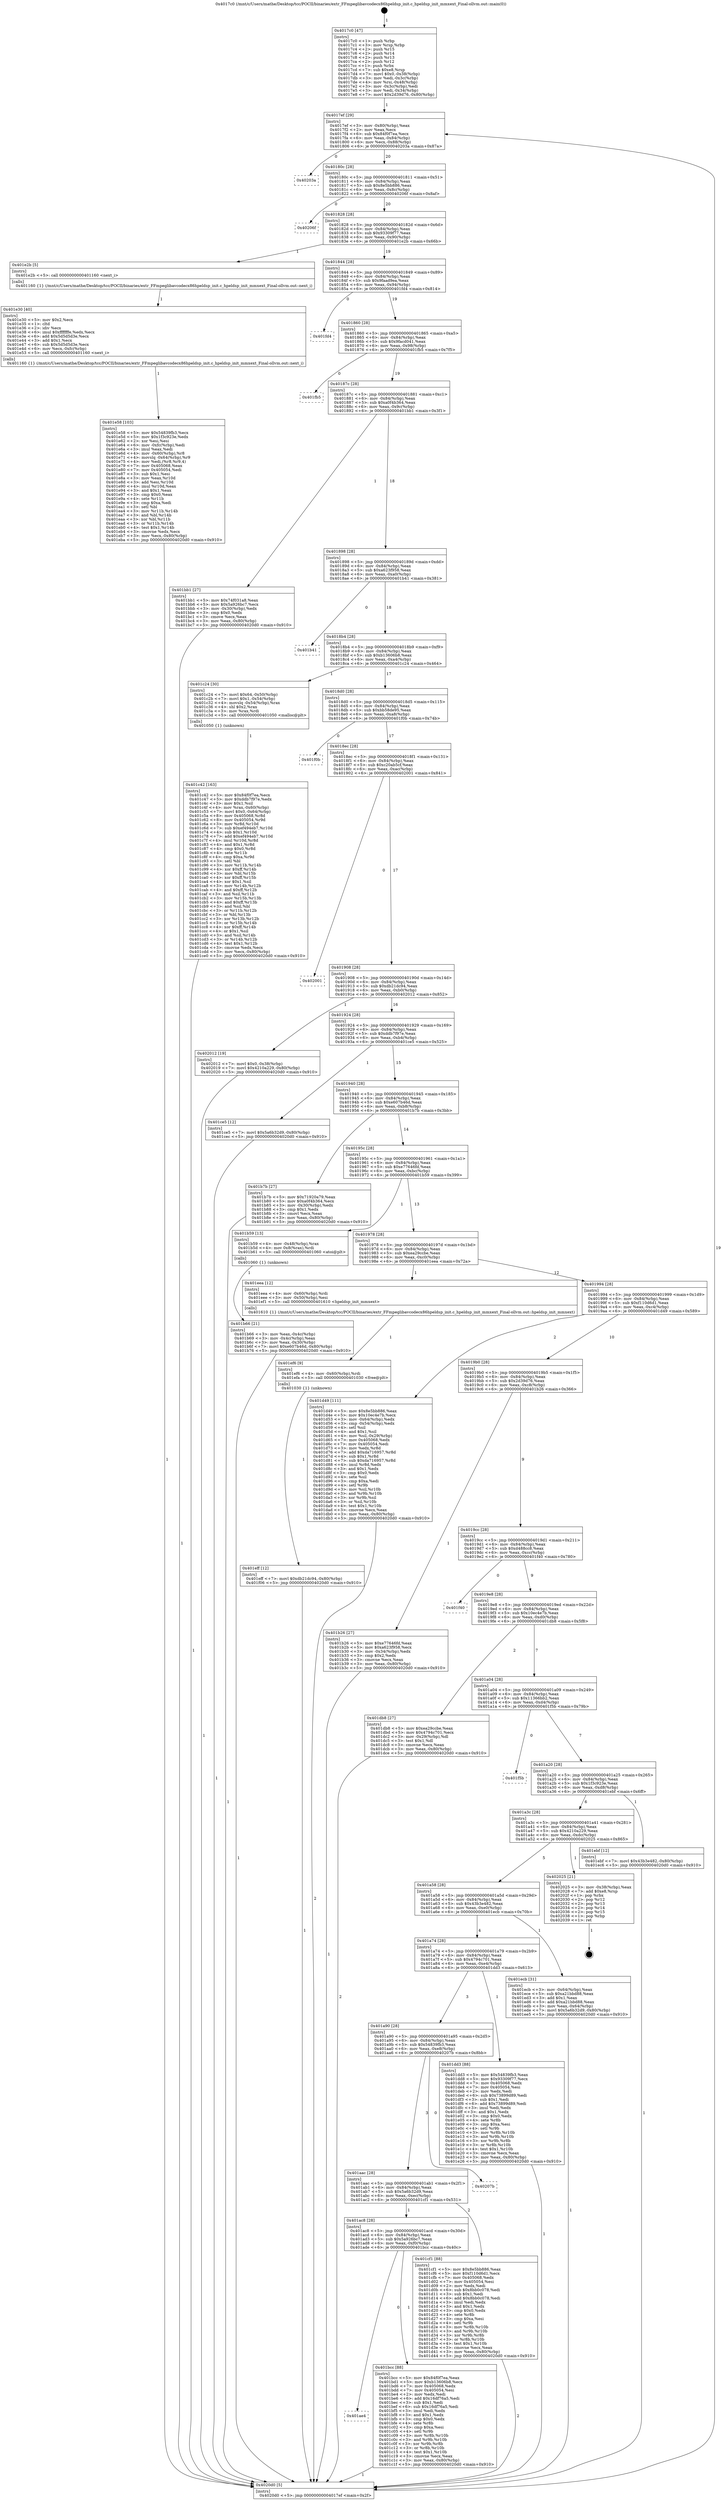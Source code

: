 digraph "0x4017c0" {
  label = "0x4017c0 (/mnt/c/Users/mathe/Desktop/tcc/POCII/binaries/extr_FFmpeglibavcodecx86hpeldsp_init.c_hpeldsp_init_mmxext_Final-ollvm.out::main(0))"
  labelloc = "t"
  node[shape=record]

  Entry [label="",width=0.3,height=0.3,shape=circle,fillcolor=black,style=filled]
  "0x4017ef" [label="{
     0x4017ef [29]\l
     | [instrs]\l
     &nbsp;&nbsp;0x4017ef \<+3\>: mov -0x80(%rbp),%eax\l
     &nbsp;&nbsp;0x4017f2 \<+2\>: mov %eax,%ecx\l
     &nbsp;&nbsp;0x4017f4 \<+6\>: sub $0x84f0f7ea,%ecx\l
     &nbsp;&nbsp;0x4017fa \<+6\>: mov %eax,-0x84(%rbp)\l
     &nbsp;&nbsp;0x401800 \<+6\>: mov %ecx,-0x88(%rbp)\l
     &nbsp;&nbsp;0x401806 \<+6\>: je 000000000040203a \<main+0x87a\>\l
  }"]
  "0x40203a" [label="{
     0x40203a\l
  }", style=dashed]
  "0x40180c" [label="{
     0x40180c [28]\l
     | [instrs]\l
     &nbsp;&nbsp;0x40180c \<+5\>: jmp 0000000000401811 \<main+0x51\>\l
     &nbsp;&nbsp;0x401811 \<+6\>: mov -0x84(%rbp),%eax\l
     &nbsp;&nbsp;0x401817 \<+5\>: sub $0x8e5bb886,%eax\l
     &nbsp;&nbsp;0x40181c \<+6\>: mov %eax,-0x8c(%rbp)\l
     &nbsp;&nbsp;0x401822 \<+6\>: je 000000000040206f \<main+0x8af\>\l
  }"]
  Exit [label="",width=0.3,height=0.3,shape=circle,fillcolor=black,style=filled,peripheries=2]
  "0x40206f" [label="{
     0x40206f\l
  }", style=dashed]
  "0x401828" [label="{
     0x401828 [28]\l
     | [instrs]\l
     &nbsp;&nbsp;0x401828 \<+5\>: jmp 000000000040182d \<main+0x6d\>\l
     &nbsp;&nbsp;0x40182d \<+6\>: mov -0x84(%rbp),%eax\l
     &nbsp;&nbsp;0x401833 \<+5\>: sub $0x93309f77,%eax\l
     &nbsp;&nbsp;0x401838 \<+6\>: mov %eax,-0x90(%rbp)\l
     &nbsp;&nbsp;0x40183e \<+6\>: je 0000000000401e2b \<main+0x66b\>\l
  }"]
  "0x401eff" [label="{
     0x401eff [12]\l
     | [instrs]\l
     &nbsp;&nbsp;0x401eff \<+7\>: movl $0xdb21dc94,-0x80(%rbp)\l
     &nbsp;&nbsp;0x401f06 \<+5\>: jmp 00000000004020d0 \<main+0x910\>\l
  }"]
  "0x401e2b" [label="{
     0x401e2b [5]\l
     | [instrs]\l
     &nbsp;&nbsp;0x401e2b \<+5\>: call 0000000000401160 \<next_i\>\l
     | [calls]\l
     &nbsp;&nbsp;0x401160 \{1\} (/mnt/c/Users/mathe/Desktop/tcc/POCII/binaries/extr_FFmpeglibavcodecx86hpeldsp_init.c_hpeldsp_init_mmxext_Final-ollvm.out::next_i)\l
  }"]
  "0x401844" [label="{
     0x401844 [28]\l
     | [instrs]\l
     &nbsp;&nbsp;0x401844 \<+5\>: jmp 0000000000401849 \<main+0x89\>\l
     &nbsp;&nbsp;0x401849 \<+6\>: mov -0x84(%rbp),%eax\l
     &nbsp;&nbsp;0x40184f \<+5\>: sub $0x9faad9ea,%eax\l
     &nbsp;&nbsp;0x401854 \<+6\>: mov %eax,-0x94(%rbp)\l
     &nbsp;&nbsp;0x40185a \<+6\>: je 0000000000401fd4 \<main+0x814\>\l
  }"]
  "0x401ef6" [label="{
     0x401ef6 [9]\l
     | [instrs]\l
     &nbsp;&nbsp;0x401ef6 \<+4\>: mov -0x60(%rbp),%rdi\l
     &nbsp;&nbsp;0x401efa \<+5\>: call 0000000000401030 \<free@plt\>\l
     | [calls]\l
     &nbsp;&nbsp;0x401030 \{1\} (unknown)\l
  }"]
  "0x401fd4" [label="{
     0x401fd4\l
  }", style=dashed]
  "0x401860" [label="{
     0x401860 [28]\l
     | [instrs]\l
     &nbsp;&nbsp;0x401860 \<+5\>: jmp 0000000000401865 \<main+0xa5\>\l
     &nbsp;&nbsp;0x401865 \<+6\>: mov -0x84(%rbp),%eax\l
     &nbsp;&nbsp;0x40186b \<+5\>: sub $0x9facd041,%eax\l
     &nbsp;&nbsp;0x401870 \<+6\>: mov %eax,-0x98(%rbp)\l
     &nbsp;&nbsp;0x401876 \<+6\>: je 0000000000401fb5 \<main+0x7f5\>\l
  }"]
  "0x401e58" [label="{
     0x401e58 [103]\l
     | [instrs]\l
     &nbsp;&nbsp;0x401e58 \<+5\>: mov $0x54839fb3,%ecx\l
     &nbsp;&nbsp;0x401e5d \<+5\>: mov $0x1f3c923e,%edx\l
     &nbsp;&nbsp;0x401e62 \<+2\>: xor %esi,%esi\l
     &nbsp;&nbsp;0x401e64 \<+6\>: mov -0xfc(%rbp),%edi\l
     &nbsp;&nbsp;0x401e6a \<+3\>: imul %eax,%edi\l
     &nbsp;&nbsp;0x401e6d \<+4\>: mov -0x60(%rbp),%r8\l
     &nbsp;&nbsp;0x401e71 \<+4\>: movslq -0x64(%rbp),%r9\l
     &nbsp;&nbsp;0x401e75 \<+4\>: mov %edi,(%r8,%r9,4)\l
     &nbsp;&nbsp;0x401e79 \<+7\>: mov 0x405068,%eax\l
     &nbsp;&nbsp;0x401e80 \<+7\>: mov 0x405054,%edi\l
     &nbsp;&nbsp;0x401e87 \<+3\>: sub $0x1,%esi\l
     &nbsp;&nbsp;0x401e8a \<+3\>: mov %eax,%r10d\l
     &nbsp;&nbsp;0x401e8d \<+3\>: add %esi,%r10d\l
     &nbsp;&nbsp;0x401e90 \<+4\>: imul %r10d,%eax\l
     &nbsp;&nbsp;0x401e94 \<+3\>: and $0x1,%eax\l
     &nbsp;&nbsp;0x401e97 \<+3\>: cmp $0x0,%eax\l
     &nbsp;&nbsp;0x401e9a \<+4\>: sete %r11b\l
     &nbsp;&nbsp;0x401e9e \<+3\>: cmp $0xa,%edi\l
     &nbsp;&nbsp;0x401ea1 \<+3\>: setl %bl\l
     &nbsp;&nbsp;0x401ea4 \<+3\>: mov %r11b,%r14b\l
     &nbsp;&nbsp;0x401ea7 \<+3\>: and %bl,%r14b\l
     &nbsp;&nbsp;0x401eaa \<+3\>: xor %bl,%r11b\l
     &nbsp;&nbsp;0x401ead \<+3\>: or %r11b,%r14b\l
     &nbsp;&nbsp;0x401eb0 \<+4\>: test $0x1,%r14b\l
     &nbsp;&nbsp;0x401eb4 \<+3\>: cmovne %edx,%ecx\l
     &nbsp;&nbsp;0x401eb7 \<+3\>: mov %ecx,-0x80(%rbp)\l
     &nbsp;&nbsp;0x401eba \<+5\>: jmp 00000000004020d0 \<main+0x910\>\l
  }"]
  "0x401fb5" [label="{
     0x401fb5\l
  }", style=dashed]
  "0x40187c" [label="{
     0x40187c [28]\l
     | [instrs]\l
     &nbsp;&nbsp;0x40187c \<+5\>: jmp 0000000000401881 \<main+0xc1\>\l
     &nbsp;&nbsp;0x401881 \<+6\>: mov -0x84(%rbp),%eax\l
     &nbsp;&nbsp;0x401887 \<+5\>: sub $0xa0f4b364,%eax\l
     &nbsp;&nbsp;0x40188c \<+6\>: mov %eax,-0x9c(%rbp)\l
     &nbsp;&nbsp;0x401892 \<+6\>: je 0000000000401bb1 \<main+0x3f1\>\l
  }"]
  "0x401e30" [label="{
     0x401e30 [40]\l
     | [instrs]\l
     &nbsp;&nbsp;0x401e30 \<+5\>: mov $0x2,%ecx\l
     &nbsp;&nbsp;0x401e35 \<+1\>: cltd\l
     &nbsp;&nbsp;0x401e36 \<+2\>: idiv %ecx\l
     &nbsp;&nbsp;0x401e38 \<+6\>: imul $0xfffffffe,%edx,%ecx\l
     &nbsp;&nbsp;0x401e3e \<+6\>: add $0x5d5d5d3e,%ecx\l
     &nbsp;&nbsp;0x401e44 \<+3\>: add $0x1,%ecx\l
     &nbsp;&nbsp;0x401e47 \<+6\>: sub $0x5d5d5d3e,%ecx\l
     &nbsp;&nbsp;0x401e4d \<+6\>: mov %ecx,-0xfc(%rbp)\l
     &nbsp;&nbsp;0x401e53 \<+5\>: call 0000000000401160 \<next_i\>\l
     | [calls]\l
     &nbsp;&nbsp;0x401160 \{1\} (/mnt/c/Users/mathe/Desktop/tcc/POCII/binaries/extr_FFmpeglibavcodecx86hpeldsp_init.c_hpeldsp_init_mmxext_Final-ollvm.out::next_i)\l
  }"]
  "0x401bb1" [label="{
     0x401bb1 [27]\l
     | [instrs]\l
     &nbsp;&nbsp;0x401bb1 \<+5\>: mov $0x74f031a8,%eax\l
     &nbsp;&nbsp;0x401bb6 \<+5\>: mov $0x5a926bc7,%ecx\l
     &nbsp;&nbsp;0x401bbb \<+3\>: mov -0x30(%rbp),%edx\l
     &nbsp;&nbsp;0x401bbe \<+3\>: cmp $0x0,%edx\l
     &nbsp;&nbsp;0x401bc1 \<+3\>: cmove %ecx,%eax\l
     &nbsp;&nbsp;0x401bc4 \<+3\>: mov %eax,-0x80(%rbp)\l
     &nbsp;&nbsp;0x401bc7 \<+5\>: jmp 00000000004020d0 \<main+0x910\>\l
  }"]
  "0x401898" [label="{
     0x401898 [28]\l
     | [instrs]\l
     &nbsp;&nbsp;0x401898 \<+5\>: jmp 000000000040189d \<main+0xdd\>\l
     &nbsp;&nbsp;0x40189d \<+6\>: mov -0x84(%rbp),%eax\l
     &nbsp;&nbsp;0x4018a3 \<+5\>: sub $0xa623f958,%eax\l
     &nbsp;&nbsp;0x4018a8 \<+6\>: mov %eax,-0xa0(%rbp)\l
     &nbsp;&nbsp;0x4018ae \<+6\>: je 0000000000401b41 \<main+0x381\>\l
  }"]
  "0x401c42" [label="{
     0x401c42 [163]\l
     | [instrs]\l
     &nbsp;&nbsp;0x401c42 \<+5\>: mov $0x84f0f7ea,%ecx\l
     &nbsp;&nbsp;0x401c47 \<+5\>: mov $0xddb7f97e,%edx\l
     &nbsp;&nbsp;0x401c4c \<+3\>: mov $0x1,%sil\l
     &nbsp;&nbsp;0x401c4f \<+4\>: mov %rax,-0x60(%rbp)\l
     &nbsp;&nbsp;0x401c53 \<+7\>: movl $0x0,-0x64(%rbp)\l
     &nbsp;&nbsp;0x401c5a \<+8\>: mov 0x405068,%r8d\l
     &nbsp;&nbsp;0x401c62 \<+8\>: mov 0x405054,%r9d\l
     &nbsp;&nbsp;0x401c6a \<+3\>: mov %r8d,%r10d\l
     &nbsp;&nbsp;0x401c6d \<+7\>: sub $0xef494eb7,%r10d\l
     &nbsp;&nbsp;0x401c74 \<+4\>: sub $0x1,%r10d\l
     &nbsp;&nbsp;0x401c78 \<+7\>: add $0xef494eb7,%r10d\l
     &nbsp;&nbsp;0x401c7f \<+4\>: imul %r10d,%r8d\l
     &nbsp;&nbsp;0x401c83 \<+4\>: and $0x1,%r8d\l
     &nbsp;&nbsp;0x401c87 \<+4\>: cmp $0x0,%r8d\l
     &nbsp;&nbsp;0x401c8b \<+4\>: sete %r11b\l
     &nbsp;&nbsp;0x401c8f \<+4\>: cmp $0xa,%r9d\l
     &nbsp;&nbsp;0x401c93 \<+3\>: setl %bl\l
     &nbsp;&nbsp;0x401c96 \<+3\>: mov %r11b,%r14b\l
     &nbsp;&nbsp;0x401c99 \<+4\>: xor $0xff,%r14b\l
     &nbsp;&nbsp;0x401c9d \<+3\>: mov %bl,%r15b\l
     &nbsp;&nbsp;0x401ca0 \<+4\>: xor $0xff,%r15b\l
     &nbsp;&nbsp;0x401ca4 \<+4\>: xor $0x1,%sil\l
     &nbsp;&nbsp;0x401ca8 \<+3\>: mov %r14b,%r12b\l
     &nbsp;&nbsp;0x401cab \<+4\>: and $0xff,%r12b\l
     &nbsp;&nbsp;0x401caf \<+3\>: and %sil,%r11b\l
     &nbsp;&nbsp;0x401cb2 \<+3\>: mov %r15b,%r13b\l
     &nbsp;&nbsp;0x401cb5 \<+4\>: and $0xff,%r13b\l
     &nbsp;&nbsp;0x401cb9 \<+3\>: and %sil,%bl\l
     &nbsp;&nbsp;0x401cbc \<+3\>: or %r11b,%r12b\l
     &nbsp;&nbsp;0x401cbf \<+3\>: or %bl,%r13b\l
     &nbsp;&nbsp;0x401cc2 \<+3\>: xor %r13b,%r12b\l
     &nbsp;&nbsp;0x401cc5 \<+3\>: or %r15b,%r14b\l
     &nbsp;&nbsp;0x401cc8 \<+4\>: xor $0xff,%r14b\l
     &nbsp;&nbsp;0x401ccc \<+4\>: or $0x1,%sil\l
     &nbsp;&nbsp;0x401cd0 \<+3\>: and %sil,%r14b\l
     &nbsp;&nbsp;0x401cd3 \<+3\>: or %r14b,%r12b\l
     &nbsp;&nbsp;0x401cd6 \<+4\>: test $0x1,%r12b\l
     &nbsp;&nbsp;0x401cda \<+3\>: cmovne %edx,%ecx\l
     &nbsp;&nbsp;0x401cdd \<+3\>: mov %ecx,-0x80(%rbp)\l
     &nbsp;&nbsp;0x401ce0 \<+5\>: jmp 00000000004020d0 \<main+0x910\>\l
  }"]
  "0x401b41" [label="{
     0x401b41\l
  }", style=dashed]
  "0x4018b4" [label="{
     0x4018b4 [28]\l
     | [instrs]\l
     &nbsp;&nbsp;0x4018b4 \<+5\>: jmp 00000000004018b9 \<main+0xf9\>\l
     &nbsp;&nbsp;0x4018b9 \<+6\>: mov -0x84(%rbp),%eax\l
     &nbsp;&nbsp;0x4018bf \<+5\>: sub $0xb13606b8,%eax\l
     &nbsp;&nbsp;0x4018c4 \<+6\>: mov %eax,-0xa4(%rbp)\l
     &nbsp;&nbsp;0x4018ca \<+6\>: je 0000000000401c24 \<main+0x464\>\l
  }"]
  "0x401ae4" [label="{
     0x401ae4\l
  }", style=dashed]
  "0x401c24" [label="{
     0x401c24 [30]\l
     | [instrs]\l
     &nbsp;&nbsp;0x401c24 \<+7\>: movl $0x64,-0x50(%rbp)\l
     &nbsp;&nbsp;0x401c2b \<+7\>: movl $0x1,-0x54(%rbp)\l
     &nbsp;&nbsp;0x401c32 \<+4\>: movslq -0x54(%rbp),%rax\l
     &nbsp;&nbsp;0x401c36 \<+4\>: shl $0x2,%rax\l
     &nbsp;&nbsp;0x401c3a \<+3\>: mov %rax,%rdi\l
     &nbsp;&nbsp;0x401c3d \<+5\>: call 0000000000401050 \<malloc@plt\>\l
     | [calls]\l
     &nbsp;&nbsp;0x401050 \{1\} (unknown)\l
  }"]
  "0x4018d0" [label="{
     0x4018d0 [28]\l
     | [instrs]\l
     &nbsp;&nbsp;0x4018d0 \<+5\>: jmp 00000000004018d5 \<main+0x115\>\l
     &nbsp;&nbsp;0x4018d5 \<+6\>: mov -0x84(%rbp),%eax\l
     &nbsp;&nbsp;0x4018db \<+5\>: sub $0xbb58de95,%eax\l
     &nbsp;&nbsp;0x4018e0 \<+6\>: mov %eax,-0xa8(%rbp)\l
     &nbsp;&nbsp;0x4018e6 \<+6\>: je 0000000000401f0b \<main+0x74b\>\l
  }"]
  "0x401bcc" [label="{
     0x401bcc [88]\l
     | [instrs]\l
     &nbsp;&nbsp;0x401bcc \<+5\>: mov $0x84f0f7ea,%eax\l
     &nbsp;&nbsp;0x401bd1 \<+5\>: mov $0xb13606b8,%ecx\l
     &nbsp;&nbsp;0x401bd6 \<+7\>: mov 0x405068,%edx\l
     &nbsp;&nbsp;0x401bdd \<+7\>: mov 0x405054,%esi\l
     &nbsp;&nbsp;0x401be4 \<+2\>: mov %edx,%edi\l
     &nbsp;&nbsp;0x401be6 \<+6\>: add $0x16df76a5,%edi\l
     &nbsp;&nbsp;0x401bec \<+3\>: sub $0x1,%edi\l
     &nbsp;&nbsp;0x401bef \<+6\>: sub $0x16df76a5,%edi\l
     &nbsp;&nbsp;0x401bf5 \<+3\>: imul %edi,%edx\l
     &nbsp;&nbsp;0x401bf8 \<+3\>: and $0x1,%edx\l
     &nbsp;&nbsp;0x401bfb \<+3\>: cmp $0x0,%edx\l
     &nbsp;&nbsp;0x401bfe \<+4\>: sete %r8b\l
     &nbsp;&nbsp;0x401c02 \<+3\>: cmp $0xa,%esi\l
     &nbsp;&nbsp;0x401c05 \<+4\>: setl %r9b\l
     &nbsp;&nbsp;0x401c09 \<+3\>: mov %r8b,%r10b\l
     &nbsp;&nbsp;0x401c0c \<+3\>: and %r9b,%r10b\l
     &nbsp;&nbsp;0x401c0f \<+3\>: xor %r9b,%r8b\l
     &nbsp;&nbsp;0x401c12 \<+3\>: or %r8b,%r10b\l
     &nbsp;&nbsp;0x401c15 \<+4\>: test $0x1,%r10b\l
     &nbsp;&nbsp;0x401c19 \<+3\>: cmovne %ecx,%eax\l
     &nbsp;&nbsp;0x401c1c \<+3\>: mov %eax,-0x80(%rbp)\l
     &nbsp;&nbsp;0x401c1f \<+5\>: jmp 00000000004020d0 \<main+0x910\>\l
  }"]
  "0x401f0b" [label="{
     0x401f0b\l
  }", style=dashed]
  "0x4018ec" [label="{
     0x4018ec [28]\l
     | [instrs]\l
     &nbsp;&nbsp;0x4018ec \<+5\>: jmp 00000000004018f1 \<main+0x131\>\l
     &nbsp;&nbsp;0x4018f1 \<+6\>: mov -0x84(%rbp),%eax\l
     &nbsp;&nbsp;0x4018f7 \<+5\>: sub $0xc20ab5cf,%eax\l
     &nbsp;&nbsp;0x4018fc \<+6\>: mov %eax,-0xac(%rbp)\l
     &nbsp;&nbsp;0x401902 \<+6\>: je 0000000000402001 \<main+0x841\>\l
  }"]
  "0x401ac8" [label="{
     0x401ac8 [28]\l
     | [instrs]\l
     &nbsp;&nbsp;0x401ac8 \<+5\>: jmp 0000000000401acd \<main+0x30d\>\l
     &nbsp;&nbsp;0x401acd \<+6\>: mov -0x84(%rbp),%eax\l
     &nbsp;&nbsp;0x401ad3 \<+5\>: sub $0x5a926bc7,%eax\l
     &nbsp;&nbsp;0x401ad8 \<+6\>: mov %eax,-0xf0(%rbp)\l
     &nbsp;&nbsp;0x401ade \<+6\>: je 0000000000401bcc \<main+0x40c\>\l
  }"]
  "0x402001" [label="{
     0x402001\l
  }", style=dashed]
  "0x401908" [label="{
     0x401908 [28]\l
     | [instrs]\l
     &nbsp;&nbsp;0x401908 \<+5\>: jmp 000000000040190d \<main+0x14d\>\l
     &nbsp;&nbsp;0x40190d \<+6\>: mov -0x84(%rbp),%eax\l
     &nbsp;&nbsp;0x401913 \<+5\>: sub $0xdb21dc94,%eax\l
     &nbsp;&nbsp;0x401918 \<+6\>: mov %eax,-0xb0(%rbp)\l
     &nbsp;&nbsp;0x40191e \<+6\>: je 0000000000402012 \<main+0x852\>\l
  }"]
  "0x401cf1" [label="{
     0x401cf1 [88]\l
     | [instrs]\l
     &nbsp;&nbsp;0x401cf1 \<+5\>: mov $0x8e5bb886,%eax\l
     &nbsp;&nbsp;0x401cf6 \<+5\>: mov $0xf110d6d1,%ecx\l
     &nbsp;&nbsp;0x401cfb \<+7\>: mov 0x405068,%edx\l
     &nbsp;&nbsp;0x401d02 \<+7\>: mov 0x405054,%esi\l
     &nbsp;&nbsp;0x401d09 \<+2\>: mov %edx,%edi\l
     &nbsp;&nbsp;0x401d0b \<+6\>: sub $0x8bb0c078,%edi\l
     &nbsp;&nbsp;0x401d11 \<+3\>: sub $0x1,%edi\l
     &nbsp;&nbsp;0x401d14 \<+6\>: add $0x8bb0c078,%edi\l
     &nbsp;&nbsp;0x401d1a \<+3\>: imul %edi,%edx\l
     &nbsp;&nbsp;0x401d1d \<+3\>: and $0x1,%edx\l
     &nbsp;&nbsp;0x401d20 \<+3\>: cmp $0x0,%edx\l
     &nbsp;&nbsp;0x401d23 \<+4\>: sete %r8b\l
     &nbsp;&nbsp;0x401d27 \<+3\>: cmp $0xa,%esi\l
     &nbsp;&nbsp;0x401d2a \<+4\>: setl %r9b\l
     &nbsp;&nbsp;0x401d2e \<+3\>: mov %r8b,%r10b\l
     &nbsp;&nbsp;0x401d31 \<+3\>: and %r9b,%r10b\l
     &nbsp;&nbsp;0x401d34 \<+3\>: xor %r9b,%r8b\l
     &nbsp;&nbsp;0x401d37 \<+3\>: or %r8b,%r10b\l
     &nbsp;&nbsp;0x401d3a \<+4\>: test $0x1,%r10b\l
     &nbsp;&nbsp;0x401d3e \<+3\>: cmovne %ecx,%eax\l
     &nbsp;&nbsp;0x401d41 \<+3\>: mov %eax,-0x80(%rbp)\l
     &nbsp;&nbsp;0x401d44 \<+5\>: jmp 00000000004020d0 \<main+0x910\>\l
  }"]
  "0x402012" [label="{
     0x402012 [19]\l
     | [instrs]\l
     &nbsp;&nbsp;0x402012 \<+7\>: movl $0x0,-0x38(%rbp)\l
     &nbsp;&nbsp;0x402019 \<+7\>: movl $0x4210a229,-0x80(%rbp)\l
     &nbsp;&nbsp;0x402020 \<+5\>: jmp 00000000004020d0 \<main+0x910\>\l
  }"]
  "0x401924" [label="{
     0x401924 [28]\l
     | [instrs]\l
     &nbsp;&nbsp;0x401924 \<+5\>: jmp 0000000000401929 \<main+0x169\>\l
     &nbsp;&nbsp;0x401929 \<+6\>: mov -0x84(%rbp),%eax\l
     &nbsp;&nbsp;0x40192f \<+5\>: sub $0xddb7f97e,%eax\l
     &nbsp;&nbsp;0x401934 \<+6\>: mov %eax,-0xb4(%rbp)\l
     &nbsp;&nbsp;0x40193a \<+6\>: je 0000000000401ce5 \<main+0x525\>\l
  }"]
  "0x401aac" [label="{
     0x401aac [28]\l
     | [instrs]\l
     &nbsp;&nbsp;0x401aac \<+5\>: jmp 0000000000401ab1 \<main+0x2f1\>\l
     &nbsp;&nbsp;0x401ab1 \<+6\>: mov -0x84(%rbp),%eax\l
     &nbsp;&nbsp;0x401ab7 \<+5\>: sub $0x5a6b32d9,%eax\l
     &nbsp;&nbsp;0x401abc \<+6\>: mov %eax,-0xec(%rbp)\l
     &nbsp;&nbsp;0x401ac2 \<+6\>: je 0000000000401cf1 \<main+0x531\>\l
  }"]
  "0x401ce5" [label="{
     0x401ce5 [12]\l
     | [instrs]\l
     &nbsp;&nbsp;0x401ce5 \<+7\>: movl $0x5a6b32d9,-0x80(%rbp)\l
     &nbsp;&nbsp;0x401cec \<+5\>: jmp 00000000004020d0 \<main+0x910\>\l
  }"]
  "0x401940" [label="{
     0x401940 [28]\l
     | [instrs]\l
     &nbsp;&nbsp;0x401940 \<+5\>: jmp 0000000000401945 \<main+0x185\>\l
     &nbsp;&nbsp;0x401945 \<+6\>: mov -0x84(%rbp),%eax\l
     &nbsp;&nbsp;0x40194b \<+5\>: sub $0xe607b46d,%eax\l
     &nbsp;&nbsp;0x401950 \<+6\>: mov %eax,-0xb8(%rbp)\l
     &nbsp;&nbsp;0x401956 \<+6\>: je 0000000000401b7b \<main+0x3bb\>\l
  }"]
  "0x40207b" [label="{
     0x40207b\l
  }", style=dashed]
  "0x401b7b" [label="{
     0x401b7b [27]\l
     | [instrs]\l
     &nbsp;&nbsp;0x401b7b \<+5\>: mov $0x71920a79,%eax\l
     &nbsp;&nbsp;0x401b80 \<+5\>: mov $0xa0f4b364,%ecx\l
     &nbsp;&nbsp;0x401b85 \<+3\>: mov -0x30(%rbp),%edx\l
     &nbsp;&nbsp;0x401b88 \<+3\>: cmp $0x1,%edx\l
     &nbsp;&nbsp;0x401b8b \<+3\>: cmovl %ecx,%eax\l
     &nbsp;&nbsp;0x401b8e \<+3\>: mov %eax,-0x80(%rbp)\l
     &nbsp;&nbsp;0x401b91 \<+5\>: jmp 00000000004020d0 \<main+0x910\>\l
  }"]
  "0x40195c" [label="{
     0x40195c [28]\l
     | [instrs]\l
     &nbsp;&nbsp;0x40195c \<+5\>: jmp 0000000000401961 \<main+0x1a1\>\l
     &nbsp;&nbsp;0x401961 \<+6\>: mov -0x84(%rbp),%eax\l
     &nbsp;&nbsp;0x401967 \<+5\>: sub $0xe77646fd,%eax\l
     &nbsp;&nbsp;0x40196c \<+6\>: mov %eax,-0xbc(%rbp)\l
     &nbsp;&nbsp;0x401972 \<+6\>: je 0000000000401b59 \<main+0x399\>\l
  }"]
  "0x401a90" [label="{
     0x401a90 [28]\l
     | [instrs]\l
     &nbsp;&nbsp;0x401a90 \<+5\>: jmp 0000000000401a95 \<main+0x2d5\>\l
     &nbsp;&nbsp;0x401a95 \<+6\>: mov -0x84(%rbp),%eax\l
     &nbsp;&nbsp;0x401a9b \<+5\>: sub $0x54839fb3,%eax\l
     &nbsp;&nbsp;0x401aa0 \<+6\>: mov %eax,-0xe8(%rbp)\l
     &nbsp;&nbsp;0x401aa6 \<+6\>: je 000000000040207b \<main+0x8bb\>\l
  }"]
  "0x401b59" [label="{
     0x401b59 [13]\l
     | [instrs]\l
     &nbsp;&nbsp;0x401b59 \<+4\>: mov -0x48(%rbp),%rax\l
     &nbsp;&nbsp;0x401b5d \<+4\>: mov 0x8(%rax),%rdi\l
     &nbsp;&nbsp;0x401b61 \<+5\>: call 0000000000401060 \<atoi@plt\>\l
     | [calls]\l
     &nbsp;&nbsp;0x401060 \{1\} (unknown)\l
  }"]
  "0x401978" [label="{
     0x401978 [28]\l
     | [instrs]\l
     &nbsp;&nbsp;0x401978 \<+5\>: jmp 000000000040197d \<main+0x1bd\>\l
     &nbsp;&nbsp;0x40197d \<+6\>: mov -0x84(%rbp),%eax\l
     &nbsp;&nbsp;0x401983 \<+5\>: sub $0xea29ccbe,%eax\l
     &nbsp;&nbsp;0x401988 \<+6\>: mov %eax,-0xc0(%rbp)\l
     &nbsp;&nbsp;0x40198e \<+6\>: je 0000000000401eea \<main+0x72a\>\l
  }"]
  "0x401dd3" [label="{
     0x401dd3 [88]\l
     | [instrs]\l
     &nbsp;&nbsp;0x401dd3 \<+5\>: mov $0x54839fb3,%eax\l
     &nbsp;&nbsp;0x401dd8 \<+5\>: mov $0x93309f77,%ecx\l
     &nbsp;&nbsp;0x401ddd \<+7\>: mov 0x405068,%edx\l
     &nbsp;&nbsp;0x401de4 \<+7\>: mov 0x405054,%esi\l
     &nbsp;&nbsp;0x401deb \<+2\>: mov %edx,%edi\l
     &nbsp;&nbsp;0x401ded \<+6\>: sub $0x73899d89,%edi\l
     &nbsp;&nbsp;0x401df3 \<+3\>: sub $0x1,%edi\l
     &nbsp;&nbsp;0x401df6 \<+6\>: add $0x73899d89,%edi\l
     &nbsp;&nbsp;0x401dfc \<+3\>: imul %edi,%edx\l
     &nbsp;&nbsp;0x401dff \<+3\>: and $0x1,%edx\l
     &nbsp;&nbsp;0x401e02 \<+3\>: cmp $0x0,%edx\l
     &nbsp;&nbsp;0x401e05 \<+4\>: sete %r8b\l
     &nbsp;&nbsp;0x401e09 \<+3\>: cmp $0xa,%esi\l
     &nbsp;&nbsp;0x401e0c \<+4\>: setl %r9b\l
     &nbsp;&nbsp;0x401e10 \<+3\>: mov %r8b,%r10b\l
     &nbsp;&nbsp;0x401e13 \<+3\>: and %r9b,%r10b\l
     &nbsp;&nbsp;0x401e16 \<+3\>: xor %r9b,%r8b\l
     &nbsp;&nbsp;0x401e19 \<+3\>: or %r8b,%r10b\l
     &nbsp;&nbsp;0x401e1c \<+4\>: test $0x1,%r10b\l
     &nbsp;&nbsp;0x401e20 \<+3\>: cmovne %ecx,%eax\l
     &nbsp;&nbsp;0x401e23 \<+3\>: mov %eax,-0x80(%rbp)\l
     &nbsp;&nbsp;0x401e26 \<+5\>: jmp 00000000004020d0 \<main+0x910\>\l
  }"]
  "0x401eea" [label="{
     0x401eea [12]\l
     | [instrs]\l
     &nbsp;&nbsp;0x401eea \<+4\>: mov -0x60(%rbp),%rdi\l
     &nbsp;&nbsp;0x401eee \<+3\>: mov -0x50(%rbp),%esi\l
     &nbsp;&nbsp;0x401ef1 \<+5\>: call 0000000000401610 \<hpeldsp_init_mmxext\>\l
     | [calls]\l
     &nbsp;&nbsp;0x401610 \{1\} (/mnt/c/Users/mathe/Desktop/tcc/POCII/binaries/extr_FFmpeglibavcodecx86hpeldsp_init.c_hpeldsp_init_mmxext_Final-ollvm.out::hpeldsp_init_mmxext)\l
  }"]
  "0x401994" [label="{
     0x401994 [28]\l
     | [instrs]\l
     &nbsp;&nbsp;0x401994 \<+5\>: jmp 0000000000401999 \<main+0x1d9\>\l
     &nbsp;&nbsp;0x401999 \<+6\>: mov -0x84(%rbp),%eax\l
     &nbsp;&nbsp;0x40199f \<+5\>: sub $0xf110d6d1,%eax\l
     &nbsp;&nbsp;0x4019a4 \<+6\>: mov %eax,-0xc4(%rbp)\l
     &nbsp;&nbsp;0x4019aa \<+6\>: je 0000000000401d49 \<main+0x589\>\l
  }"]
  "0x401a74" [label="{
     0x401a74 [28]\l
     | [instrs]\l
     &nbsp;&nbsp;0x401a74 \<+5\>: jmp 0000000000401a79 \<main+0x2b9\>\l
     &nbsp;&nbsp;0x401a79 \<+6\>: mov -0x84(%rbp),%eax\l
     &nbsp;&nbsp;0x401a7f \<+5\>: sub $0x4794c701,%eax\l
     &nbsp;&nbsp;0x401a84 \<+6\>: mov %eax,-0xe4(%rbp)\l
     &nbsp;&nbsp;0x401a8a \<+6\>: je 0000000000401dd3 \<main+0x613\>\l
  }"]
  "0x401d49" [label="{
     0x401d49 [111]\l
     | [instrs]\l
     &nbsp;&nbsp;0x401d49 \<+5\>: mov $0x8e5bb886,%eax\l
     &nbsp;&nbsp;0x401d4e \<+5\>: mov $0x10ec4e7b,%ecx\l
     &nbsp;&nbsp;0x401d53 \<+3\>: mov -0x64(%rbp),%edx\l
     &nbsp;&nbsp;0x401d56 \<+3\>: cmp -0x54(%rbp),%edx\l
     &nbsp;&nbsp;0x401d59 \<+4\>: setl %sil\l
     &nbsp;&nbsp;0x401d5d \<+4\>: and $0x1,%sil\l
     &nbsp;&nbsp;0x401d61 \<+4\>: mov %sil,-0x29(%rbp)\l
     &nbsp;&nbsp;0x401d65 \<+7\>: mov 0x405068,%edx\l
     &nbsp;&nbsp;0x401d6c \<+7\>: mov 0x405054,%edi\l
     &nbsp;&nbsp;0x401d73 \<+3\>: mov %edx,%r8d\l
     &nbsp;&nbsp;0x401d76 \<+7\>: add $0xda716957,%r8d\l
     &nbsp;&nbsp;0x401d7d \<+4\>: sub $0x1,%r8d\l
     &nbsp;&nbsp;0x401d81 \<+7\>: sub $0xda716957,%r8d\l
     &nbsp;&nbsp;0x401d88 \<+4\>: imul %r8d,%edx\l
     &nbsp;&nbsp;0x401d8c \<+3\>: and $0x1,%edx\l
     &nbsp;&nbsp;0x401d8f \<+3\>: cmp $0x0,%edx\l
     &nbsp;&nbsp;0x401d92 \<+4\>: sete %sil\l
     &nbsp;&nbsp;0x401d96 \<+3\>: cmp $0xa,%edi\l
     &nbsp;&nbsp;0x401d99 \<+4\>: setl %r9b\l
     &nbsp;&nbsp;0x401d9d \<+3\>: mov %sil,%r10b\l
     &nbsp;&nbsp;0x401da0 \<+3\>: and %r9b,%r10b\l
     &nbsp;&nbsp;0x401da3 \<+3\>: xor %r9b,%sil\l
     &nbsp;&nbsp;0x401da6 \<+3\>: or %sil,%r10b\l
     &nbsp;&nbsp;0x401da9 \<+4\>: test $0x1,%r10b\l
     &nbsp;&nbsp;0x401dad \<+3\>: cmovne %ecx,%eax\l
     &nbsp;&nbsp;0x401db0 \<+3\>: mov %eax,-0x80(%rbp)\l
     &nbsp;&nbsp;0x401db3 \<+5\>: jmp 00000000004020d0 \<main+0x910\>\l
  }"]
  "0x4019b0" [label="{
     0x4019b0 [28]\l
     | [instrs]\l
     &nbsp;&nbsp;0x4019b0 \<+5\>: jmp 00000000004019b5 \<main+0x1f5\>\l
     &nbsp;&nbsp;0x4019b5 \<+6\>: mov -0x84(%rbp),%eax\l
     &nbsp;&nbsp;0x4019bb \<+5\>: sub $0x2d39d76,%eax\l
     &nbsp;&nbsp;0x4019c0 \<+6\>: mov %eax,-0xc8(%rbp)\l
     &nbsp;&nbsp;0x4019c6 \<+6\>: je 0000000000401b26 \<main+0x366\>\l
  }"]
  "0x401ecb" [label="{
     0x401ecb [31]\l
     | [instrs]\l
     &nbsp;&nbsp;0x401ecb \<+3\>: mov -0x64(%rbp),%eax\l
     &nbsp;&nbsp;0x401ece \<+5\>: sub $0xa21bbd88,%eax\l
     &nbsp;&nbsp;0x401ed3 \<+3\>: add $0x1,%eax\l
     &nbsp;&nbsp;0x401ed6 \<+5\>: add $0xa21bbd88,%eax\l
     &nbsp;&nbsp;0x401edb \<+3\>: mov %eax,-0x64(%rbp)\l
     &nbsp;&nbsp;0x401ede \<+7\>: movl $0x5a6b32d9,-0x80(%rbp)\l
     &nbsp;&nbsp;0x401ee5 \<+5\>: jmp 00000000004020d0 \<main+0x910\>\l
  }"]
  "0x401b26" [label="{
     0x401b26 [27]\l
     | [instrs]\l
     &nbsp;&nbsp;0x401b26 \<+5\>: mov $0xe77646fd,%eax\l
     &nbsp;&nbsp;0x401b2b \<+5\>: mov $0xa623f958,%ecx\l
     &nbsp;&nbsp;0x401b30 \<+3\>: mov -0x34(%rbp),%edx\l
     &nbsp;&nbsp;0x401b33 \<+3\>: cmp $0x2,%edx\l
     &nbsp;&nbsp;0x401b36 \<+3\>: cmovne %ecx,%eax\l
     &nbsp;&nbsp;0x401b39 \<+3\>: mov %eax,-0x80(%rbp)\l
     &nbsp;&nbsp;0x401b3c \<+5\>: jmp 00000000004020d0 \<main+0x910\>\l
  }"]
  "0x4019cc" [label="{
     0x4019cc [28]\l
     | [instrs]\l
     &nbsp;&nbsp;0x4019cc \<+5\>: jmp 00000000004019d1 \<main+0x211\>\l
     &nbsp;&nbsp;0x4019d1 \<+6\>: mov -0x84(%rbp),%eax\l
     &nbsp;&nbsp;0x4019d7 \<+5\>: sub $0xd488cc8,%eax\l
     &nbsp;&nbsp;0x4019dc \<+6\>: mov %eax,-0xcc(%rbp)\l
     &nbsp;&nbsp;0x4019e2 \<+6\>: je 0000000000401f40 \<main+0x780\>\l
  }"]
  "0x4020d0" [label="{
     0x4020d0 [5]\l
     | [instrs]\l
     &nbsp;&nbsp;0x4020d0 \<+5\>: jmp 00000000004017ef \<main+0x2f\>\l
  }"]
  "0x4017c0" [label="{
     0x4017c0 [47]\l
     | [instrs]\l
     &nbsp;&nbsp;0x4017c0 \<+1\>: push %rbp\l
     &nbsp;&nbsp;0x4017c1 \<+3\>: mov %rsp,%rbp\l
     &nbsp;&nbsp;0x4017c4 \<+2\>: push %r15\l
     &nbsp;&nbsp;0x4017c6 \<+2\>: push %r14\l
     &nbsp;&nbsp;0x4017c8 \<+2\>: push %r13\l
     &nbsp;&nbsp;0x4017ca \<+2\>: push %r12\l
     &nbsp;&nbsp;0x4017cc \<+1\>: push %rbx\l
     &nbsp;&nbsp;0x4017cd \<+7\>: sub $0xe8,%rsp\l
     &nbsp;&nbsp;0x4017d4 \<+7\>: movl $0x0,-0x38(%rbp)\l
     &nbsp;&nbsp;0x4017db \<+3\>: mov %edi,-0x3c(%rbp)\l
     &nbsp;&nbsp;0x4017de \<+4\>: mov %rsi,-0x48(%rbp)\l
     &nbsp;&nbsp;0x4017e2 \<+3\>: mov -0x3c(%rbp),%edi\l
     &nbsp;&nbsp;0x4017e5 \<+3\>: mov %edi,-0x34(%rbp)\l
     &nbsp;&nbsp;0x4017e8 \<+7\>: movl $0x2d39d76,-0x80(%rbp)\l
  }"]
  "0x401b66" [label="{
     0x401b66 [21]\l
     | [instrs]\l
     &nbsp;&nbsp;0x401b66 \<+3\>: mov %eax,-0x4c(%rbp)\l
     &nbsp;&nbsp;0x401b69 \<+3\>: mov -0x4c(%rbp),%eax\l
     &nbsp;&nbsp;0x401b6c \<+3\>: mov %eax,-0x30(%rbp)\l
     &nbsp;&nbsp;0x401b6f \<+7\>: movl $0xe607b46d,-0x80(%rbp)\l
     &nbsp;&nbsp;0x401b76 \<+5\>: jmp 00000000004020d0 \<main+0x910\>\l
  }"]
  "0x401a58" [label="{
     0x401a58 [28]\l
     | [instrs]\l
     &nbsp;&nbsp;0x401a58 \<+5\>: jmp 0000000000401a5d \<main+0x29d\>\l
     &nbsp;&nbsp;0x401a5d \<+6\>: mov -0x84(%rbp),%eax\l
     &nbsp;&nbsp;0x401a63 \<+5\>: sub $0x43b3e482,%eax\l
     &nbsp;&nbsp;0x401a68 \<+6\>: mov %eax,-0xe0(%rbp)\l
     &nbsp;&nbsp;0x401a6e \<+6\>: je 0000000000401ecb \<main+0x70b\>\l
  }"]
  "0x401f40" [label="{
     0x401f40\l
  }", style=dashed]
  "0x4019e8" [label="{
     0x4019e8 [28]\l
     | [instrs]\l
     &nbsp;&nbsp;0x4019e8 \<+5\>: jmp 00000000004019ed \<main+0x22d\>\l
     &nbsp;&nbsp;0x4019ed \<+6\>: mov -0x84(%rbp),%eax\l
     &nbsp;&nbsp;0x4019f3 \<+5\>: sub $0x10ec4e7b,%eax\l
     &nbsp;&nbsp;0x4019f8 \<+6\>: mov %eax,-0xd0(%rbp)\l
     &nbsp;&nbsp;0x4019fe \<+6\>: je 0000000000401db8 \<main+0x5f8\>\l
  }"]
  "0x402025" [label="{
     0x402025 [21]\l
     | [instrs]\l
     &nbsp;&nbsp;0x402025 \<+3\>: mov -0x38(%rbp),%eax\l
     &nbsp;&nbsp;0x402028 \<+7\>: add $0xe8,%rsp\l
     &nbsp;&nbsp;0x40202f \<+1\>: pop %rbx\l
     &nbsp;&nbsp;0x402030 \<+2\>: pop %r12\l
     &nbsp;&nbsp;0x402032 \<+2\>: pop %r13\l
     &nbsp;&nbsp;0x402034 \<+2\>: pop %r14\l
     &nbsp;&nbsp;0x402036 \<+2\>: pop %r15\l
     &nbsp;&nbsp;0x402038 \<+1\>: pop %rbp\l
     &nbsp;&nbsp;0x402039 \<+1\>: ret\l
  }"]
  "0x401db8" [label="{
     0x401db8 [27]\l
     | [instrs]\l
     &nbsp;&nbsp;0x401db8 \<+5\>: mov $0xea29ccbe,%eax\l
     &nbsp;&nbsp;0x401dbd \<+5\>: mov $0x4794c701,%ecx\l
     &nbsp;&nbsp;0x401dc2 \<+3\>: mov -0x29(%rbp),%dl\l
     &nbsp;&nbsp;0x401dc5 \<+3\>: test $0x1,%dl\l
     &nbsp;&nbsp;0x401dc8 \<+3\>: cmovne %ecx,%eax\l
     &nbsp;&nbsp;0x401dcb \<+3\>: mov %eax,-0x80(%rbp)\l
     &nbsp;&nbsp;0x401dce \<+5\>: jmp 00000000004020d0 \<main+0x910\>\l
  }"]
  "0x401a04" [label="{
     0x401a04 [28]\l
     | [instrs]\l
     &nbsp;&nbsp;0x401a04 \<+5\>: jmp 0000000000401a09 \<main+0x249\>\l
     &nbsp;&nbsp;0x401a09 \<+6\>: mov -0x84(%rbp),%eax\l
     &nbsp;&nbsp;0x401a0f \<+5\>: sub $0x11366bb2,%eax\l
     &nbsp;&nbsp;0x401a14 \<+6\>: mov %eax,-0xd4(%rbp)\l
     &nbsp;&nbsp;0x401a1a \<+6\>: je 0000000000401f5b \<main+0x79b\>\l
  }"]
  "0x401a3c" [label="{
     0x401a3c [28]\l
     | [instrs]\l
     &nbsp;&nbsp;0x401a3c \<+5\>: jmp 0000000000401a41 \<main+0x281\>\l
     &nbsp;&nbsp;0x401a41 \<+6\>: mov -0x84(%rbp),%eax\l
     &nbsp;&nbsp;0x401a47 \<+5\>: sub $0x4210a229,%eax\l
     &nbsp;&nbsp;0x401a4c \<+6\>: mov %eax,-0xdc(%rbp)\l
     &nbsp;&nbsp;0x401a52 \<+6\>: je 0000000000402025 \<main+0x865\>\l
  }"]
  "0x401f5b" [label="{
     0x401f5b\l
  }", style=dashed]
  "0x401a20" [label="{
     0x401a20 [28]\l
     | [instrs]\l
     &nbsp;&nbsp;0x401a20 \<+5\>: jmp 0000000000401a25 \<main+0x265\>\l
     &nbsp;&nbsp;0x401a25 \<+6\>: mov -0x84(%rbp),%eax\l
     &nbsp;&nbsp;0x401a2b \<+5\>: sub $0x1f3c923e,%eax\l
     &nbsp;&nbsp;0x401a30 \<+6\>: mov %eax,-0xd8(%rbp)\l
     &nbsp;&nbsp;0x401a36 \<+6\>: je 0000000000401ebf \<main+0x6ff\>\l
  }"]
  "0x401ebf" [label="{
     0x401ebf [12]\l
     | [instrs]\l
     &nbsp;&nbsp;0x401ebf \<+7\>: movl $0x43b3e482,-0x80(%rbp)\l
     &nbsp;&nbsp;0x401ec6 \<+5\>: jmp 00000000004020d0 \<main+0x910\>\l
  }"]
  Entry -> "0x4017c0" [label=" 1"]
  "0x4017ef" -> "0x40203a" [label=" 0"]
  "0x4017ef" -> "0x40180c" [label=" 20"]
  "0x402025" -> Exit [label=" 1"]
  "0x40180c" -> "0x40206f" [label=" 0"]
  "0x40180c" -> "0x401828" [label=" 20"]
  "0x402012" -> "0x4020d0" [label=" 1"]
  "0x401828" -> "0x401e2b" [label=" 1"]
  "0x401828" -> "0x401844" [label=" 19"]
  "0x401eff" -> "0x4020d0" [label=" 1"]
  "0x401844" -> "0x401fd4" [label=" 0"]
  "0x401844" -> "0x401860" [label=" 19"]
  "0x401ef6" -> "0x401eff" [label=" 1"]
  "0x401860" -> "0x401fb5" [label=" 0"]
  "0x401860" -> "0x40187c" [label=" 19"]
  "0x401eea" -> "0x401ef6" [label=" 1"]
  "0x40187c" -> "0x401bb1" [label=" 1"]
  "0x40187c" -> "0x401898" [label=" 18"]
  "0x401ecb" -> "0x4020d0" [label=" 1"]
  "0x401898" -> "0x401b41" [label=" 0"]
  "0x401898" -> "0x4018b4" [label=" 18"]
  "0x401ebf" -> "0x4020d0" [label=" 1"]
  "0x4018b4" -> "0x401c24" [label=" 1"]
  "0x4018b4" -> "0x4018d0" [label=" 17"]
  "0x401e58" -> "0x4020d0" [label=" 1"]
  "0x4018d0" -> "0x401f0b" [label=" 0"]
  "0x4018d0" -> "0x4018ec" [label=" 17"]
  "0x401e30" -> "0x401e58" [label=" 1"]
  "0x4018ec" -> "0x402001" [label=" 0"]
  "0x4018ec" -> "0x401908" [label=" 17"]
  "0x401dd3" -> "0x4020d0" [label=" 1"]
  "0x401908" -> "0x402012" [label=" 1"]
  "0x401908" -> "0x401924" [label=" 16"]
  "0x401db8" -> "0x4020d0" [label=" 2"]
  "0x401924" -> "0x401ce5" [label=" 1"]
  "0x401924" -> "0x401940" [label=" 15"]
  "0x401cf1" -> "0x4020d0" [label=" 2"]
  "0x401940" -> "0x401b7b" [label=" 1"]
  "0x401940" -> "0x40195c" [label=" 14"]
  "0x401ce5" -> "0x4020d0" [label=" 1"]
  "0x40195c" -> "0x401b59" [label=" 1"]
  "0x40195c" -> "0x401978" [label=" 13"]
  "0x401c24" -> "0x401c42" [label=" 1"]
  "0x401978" -> "0x401eea" [label=" 1"]
  "0x401978" -> "0x401994" [label=" 12"]
  "0x401bcc" -> "0x4020d0" [label=" 1"]
  "0x401994" -> "0x401d49" [label=" 2"]
  "0x401994" -> "0x4019b0" [label=" 10"]
  "0x401ac8" -> "0x401bcc" [label=" 1"]
  "0x4019b0" -> "0x401b26" [label=" 1"]
  "0x4019b0" -> "0x4019cc" [label=" 9"]
  "0x401b26" -> "0x4020d0" [label=" 1"]
  "0x4017c0" -> "0x4017ef" [label=" 1"]
  "0x4020d0" -> "0x4017ef" [label=" 19"]
  "0x401b59" -> "0x401b66" [label=" 1"]
  "0x401b66" -> "0x4020d0" [label=" 1"]
  "0x401b7b" -> "0x4020d0" [label=" 1"]
  "0x401bb1" -> "0x4020d0" [label=" 1"]
  "0x401e2b" -> "0x401e30" [label=" 1"]
  "0x4019cc" -> "0x401f40" [label=" 0"]
  "0x4019cc" -> "0x4019e8" [label=" 9"]
  "0x401aac" -> "0x401cf1" [label=" 2"]
  "0x4019e8" -> "0x401db8" [label=" 2"]
  "0x4019e8" -> "0x401a04" [label=" 7"]
  "0x401d49" -> "0x4020d0" [label=" 2"]
  "0x401a04" -> "0x401f5b" [label=" 0"]
  "0x401a04" -> "0x401a20" [label=" 7"]
  "0x401a90" -> "0x40207b" [label=" 0"]
  "0x401a20" -> "0x401ebf" [label=" 1"]
  "0x401a20" -> "0x401a3c" [label=" 6"]
  "0x401a90" -> "0x401aac" [label=" 3"]
  "0x401a3c" -> "0x402025" [label=" 1"]
  "0x401a3c" -> "0x401a58" [label=" 5"]
  "0x401aac" -> "0x401ac8" [label=" 1"]
  "0x401a58" -> "0x401ecb" [label=" 1"]
  "0x401a58" -> "0x401a74" [label=" 4"]
  "0x401ac8" -> "0x401ae4" [label=" 0"]
  "0x401a74" -> "0x401dd3" [label=" 1"]
  "0x401a74" -> "0x401a90" [label=" 3"]
  "0x401c42" -> "0x4020d0" [label=" 1"]
}
